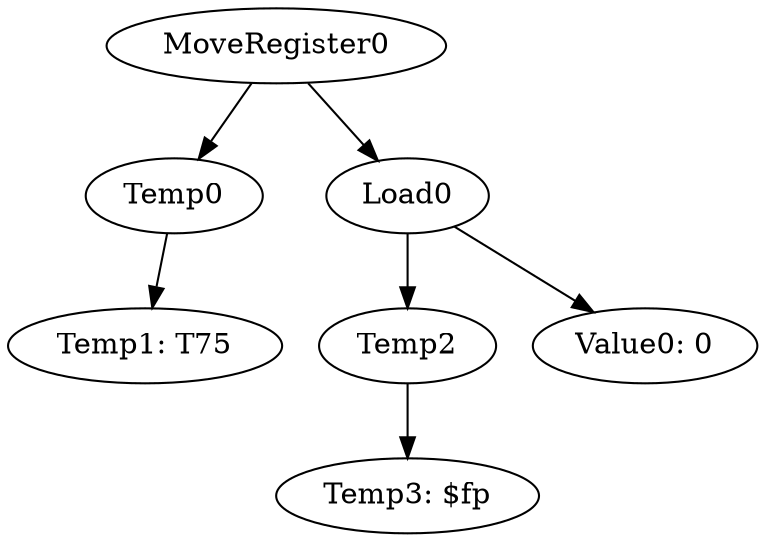 digraph {
	ordering = out;
	Load0 -> Temp2;
	Load0 -> "Value0: 0";
	MoveRegister0 -> Temp0;
	MoveRegister0 -> Load0;
	Temp2 -> "Temp3: $fp";
	Temp0 -> "Temp1: T75";
}

